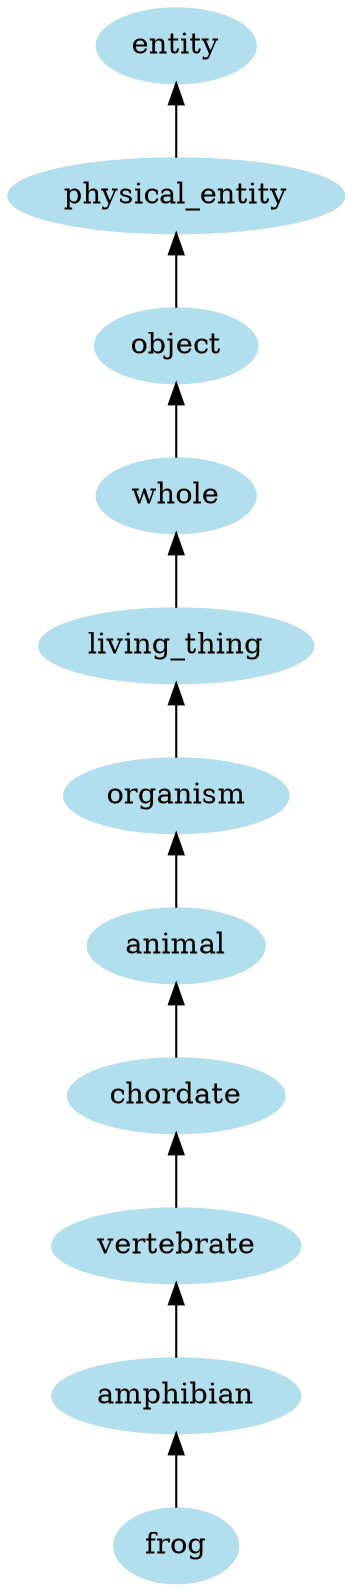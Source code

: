 digraph unix {
	node [color=lightblue2 style=filled]
	rankdir=BT
	frog -> amphibian
	amphibian -> vertebrate
	vertebrate -> chordate
	chordate -> animal
	animal -> organism
	organism -> living_thing
	living_thing -> whole
	whole -> object
	object -> physical_entity
	physical_entity -> entity
}
